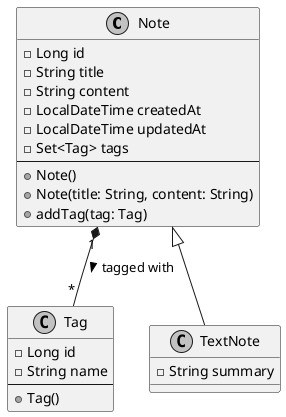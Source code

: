 @startuml
' 首先设置一个可爱的皮肤，让图表更美观
skinparam monochrome true
skinparam shadowing false
skinparam defaultFontName "Microsoft YaHei"

' 定义Note类
class Note {
 - Long id
 - String title
 - String content
 - LocalDateTime createdAt
 - LocalDateTime updatedAt
 - Set<Tag> tags
 --
 + Note()
 + Note(title: String, content: String)
 + addTag(tag: Tag)
}

' 定义Tag类
class Tag {
 - Long id
 - String name
 --
 + Tag()
}

' 定义继承关系：TextNote继承自Note
Note <|-- TextNote
class TextNote {
 - String summary
}

' 定义关联关系：Note和Tag是多对多
Note "1" *-- "*" Tag : tagged with >

@enduml
